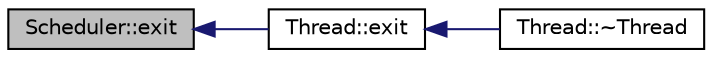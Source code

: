digraph "Scheduler::exit"
{
  bgcolor="transparent";
  edge [fontname="Helvetica",fontsize="10",labelfontname="Helvetica",labelfontsize="10"];
  node [fontname="Helvetica",fontsize="10",shape=record];
  rankdir="LR";
  Node1 [label="Scheduler::exit",height=0.2,width=0.4,color="black", fillcolor="grey75", style="filled", fontcolor="black"];
  Node1 -> Node2 [dir="back",color="midnightblue",fontsize="10",style="solid",fontname="Helvetica"];
  Node2 [label="Thread::exit",height=0.2,width=0.4,color="black",URL="$classThread.html#a89750f9023df256c125c79048f217562"];
  Node2 -> Node3 [dir="back",color="midnightblue",fontsize="10",style="solid",fontname="Helvetica"];
  Node3 [label="Thread::~Thread",height=0.2,width=0.4,color="black",URL="$classThread.html#a37d9edd3a1a776cbc27dedff949c9726"];
}
